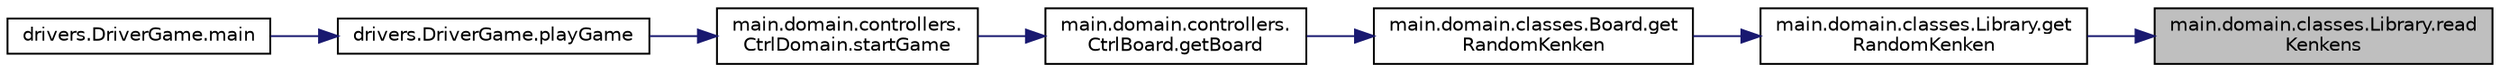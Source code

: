 digraph "main.domain.classes.Library.readKenkens"
{
 // INTERACTIVE_SVG=YES
 // LATEX_PDF_SIZE
  edge [fontname="Helvetica",fontsize="10",labelfontname="Helvetica",labelfontsize="10"];
  node [fontname="Helvetica",fontsize="10",shape=record];
  rankdir="RL";
  Node1 [label="main.domain.classes.Library.read\lKenkens",height=0.2,width=0.4,color="black", fillcolor="grey75", style="filled", fontcolor="black",tooltip=" "];
  Node1 -> Node2 [dir="back",color="midnightblue",fontsize="10",style="solid",fontname="Helvetica"];
  Node2 [label="main.domain.classes.Library.get\lRandomKenken",height=0.2,width=0.4,color="black", fillcolor="white", style="filled",URL="$classmain_1_1domain_1_1classes_1_1Library.html#aa9123085910502cfb6fd0b16b055198b",tooltip=" "];
  Node2 -> Node3 [dir="back",color="midnightblue",fontsize="10",style="solid",fontname="Helvetica"];
  Node3 [label="main.domain.classes.Board.get\lRandomKenken",height=0.2,width=0.4,color="black", fillcolor="white", style="filled",URL="$classmain_1_1domain_1_1classes_1_1Board.html#a0c5ae3faee9839522298f6a3b499c5b9",tooltip=" "];
  Node3 -> Node4 [dir="back",color="midnightblue",fontsize="10",style="solid",fontname="Helvetica"];
  Node4 [label="main.domain.controllers.\lCtrlBoard.getBoard",height=0.2,width=0.4,color="black", fillcolor="white", style="filled",URL="$classmain_1_1domain_1_1controllers_1_1CtrlBoard.html#a8a3513e059a9d70c093978d3dc1f968b",tooltip=" "];
  Node4 -> Node5 [dir="back",color="midnightblue",fontsize="10",style="solid",fontname="Helvetica"];
  Node5 [label="main.domain.controllers.\lCtrlDomain.startGame",height=0.2,width=0.4,color="black", fillcolor="white", style="filled",URL="$classmain_1_1domain_1_1controllers_1_1CtrlDomain.html#aeac6ac5ecd9fbcb891fd61bac3c3cdaf",tooltip=" "];
  Node5 -> Node6 [dir="back",color="midnightblue",fontsize="10",style="solid",fontname="Helvetica"];
  Node6 [label="drivers.DriverGame.playGame",height=0.2,width=0.4,color="black", fillcolor="white", style="filled",URL="$classdrivers_1_1DriverGame.html#a94903d20d4a5b1d0c537a19080aa8d66",tooltip=" "];
  Node6 -> Node7 [dir="back",color="midnightblue",fontsize="10",style="solid",fontname="Helvetica"];
  Node7 [label="drivers.DriverGame.main",height=0.2,width=0.4,color="black", fillcolor="white", style="filled",URL="$classdrivers_1_1DriverGame.html#a7e9a4f1ba3a295e840e5a92a1323e83b",tooltip=" "];
}
